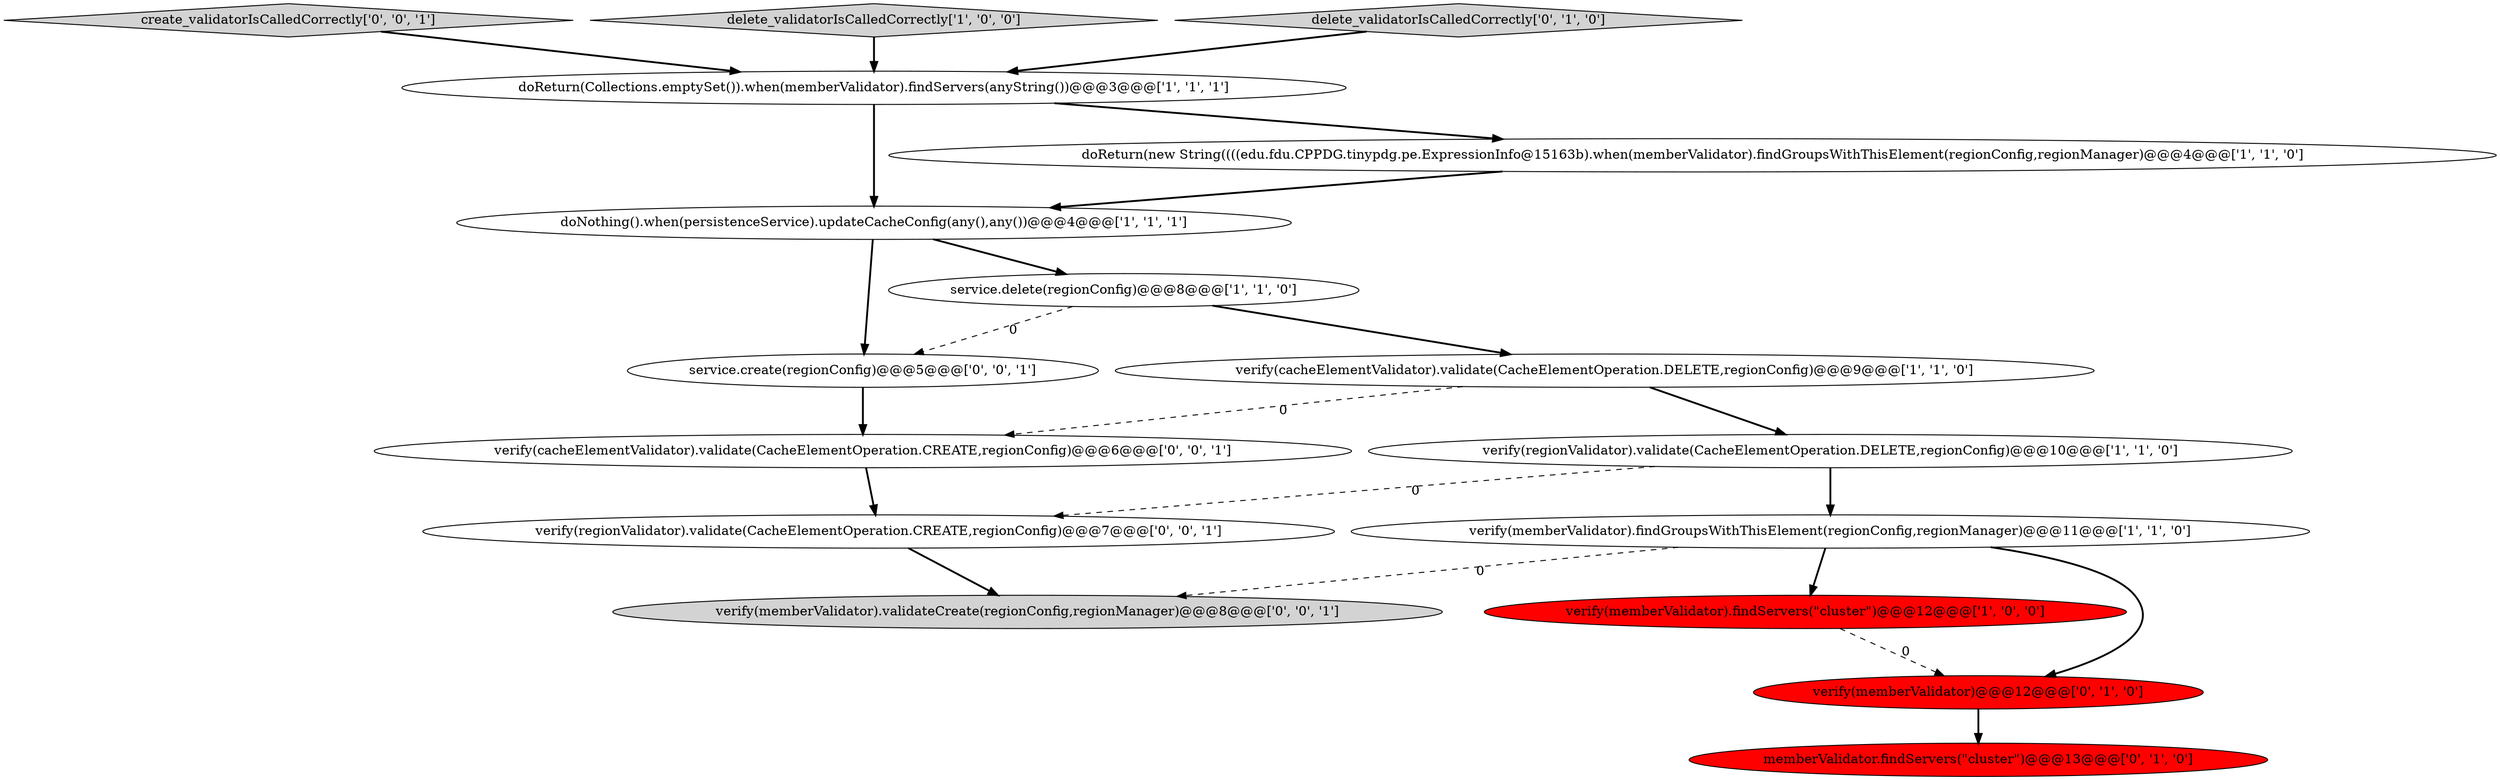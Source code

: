 digraph {
7 [style = filled, label = "verify(regionValidator).validate(CacheElementOperation.DELETE,regionConfig)@@@10@@@['1', '1', '0']", fillcolor = white, shape = ellipse image = "AAA0AAABBB1BBB"];
12 [style = filled, label = "verify(cacheElementValidator).validate(CacheElementOperation.CREATE,regionConfig)@@@6@@@['0', '0', '1']", fillcolor = white, shape = ellipse image = "AAA0AAABBB3BBB"];
4 [style = filled, label = "doReturn(Collections.emptySet()).when(memberValidator).findServers(anyString())@@@3@@@['1', '1', '1']", fillcolor = white, shape = ellipse image = "AAA0AAABBB1BBB"];
14 [style = filled, label = "create_validatorIsCalledCorrectly['0', '0', '1']", fillcolor = lightgray, shape = diamond image = "AAA0AAABBB3BBB"];
1 [style = filled, label = "verify(cacheElementValidator).validate(CacheElementOperation.DELETE,regionConfig)@@@9@@@['1', '1', '0']", fillcolor = white, shape = ellipse image = "AAA0AAABBB1BBB"];
6 [style = filled, label = "delete_validatorIsCalledCorrectly['1', '0', '0']", fillcolor = lightgray, shape = diamond image = "AAA0AAABBB1BBB"];
8 [style = filled, label = "verify(memberValidator).findServers(\"cluster\")@@@12@@@['1', '0', '0']", fillcolor = red, shape = ellipse image = "AAA1AAABBB1BBB"];
10 [style = filled, label = "delete_validatorIsCalledCorrectly['0', '1', '0']", fillcolor = lightgray, shape = diamond image = "AAA0AAABBB2BBB"];
11 [style = filled, label = "memberValidator.findServers(\"cluster\")@@@13@@@['0', '1', '0']", fillcolor = red, shape = ellipse image = "AAA1AAABBB2BBB"];
9 [style = filled, label = "verify(memberValidator)@@@12@@@['0', '1', '0']", fillcolor = red, shape = ellipse image = "AAA1AAABBB2BBB"];
15 [style = filled, label = "service.create(regionConfig)@@@5@@@['0', '0', '1']", fillcolor = white, shape = ellipse image = "AAA0AAABBB3BBB"];
16 [style = filled, label = "verify(regionValidator).validate(CacheElementOperation.CREATE,regionConfig)@@@7@@@['0', '0', '1']", fillcolor = white, shape = ellipse image = "AAA0AAABBB3BBB"];
5 [style = filled, label = "service.delete(regionConfig)@@@8@@@['1', '1', '0']", fillcolor = white, shape = ellipse image = "AAA0AAABBB1BBB"];
0 [style = filled, label = "verify(memberValidator).findGroupsWithThisElement(regionConfig,regionManager)@@@11@@@['1', '1', '0']", fillcolor = white, shape = ellipse image = "AAA0AAABBB1BBB"];
2 [style = filled, label = "doNothing().when(persistenceService).updateCacheConfig(any(),any())@@@4@@@['1', '1', '1']", fillcolor = white, shape = ellipse image = "AAA0AAABBB1BBB"];
3 [style = filled, label = "doReturn(new String((((edu.fdu.CPPDG.tinypdg.pe.ExpressionInfo@15163b).when(memberValidator).findGroupsWithThisElement(regionConfig,regionManager)@@@4@@@['1', '1', '0']", fillcolor = white, shape = ellipse image = "AAA0AAABBB1BBB"];
13 [style = filled, label = "verify(memberValidator).validateCreate(regionConfig,regionManager)@@@8@@@['0', '0', '1']", fillcolor = lightgray, shape = ellipse image = "AAA0AAABBB3BBB"];
4->3 [style = bold, label=""];
0->9 [style = bold, label=""];
16->13 [style = bold, label=""];
9->11 [style = bold, label=""];
7->16 [style = dashed, label="0"];
7->0 [style = bold, label=""];
12->16 [style = bold, label=""];
4->2 [style = bold, label=""];
1->7 [style = bold, label=""];
8->9 [style = dashed, label="0"];
1->12 [style = dashed, label="0"];
5->1 [style = bold, label=""];
6->4 [style = bold, label=""];
3->2 [style = bold, label=""];
0->13 [style = dashed, label="0"];
2->15 [style = bold, label=""];
0->8 [style = bold, label=""];
10->4 [style = bold, label=""];
15->12 [style = bold, label=""];
5->15 [style = dashed, label="0"];
2->5 [style = bold, label=""];
14->4 [style = bold, label=""];
}
